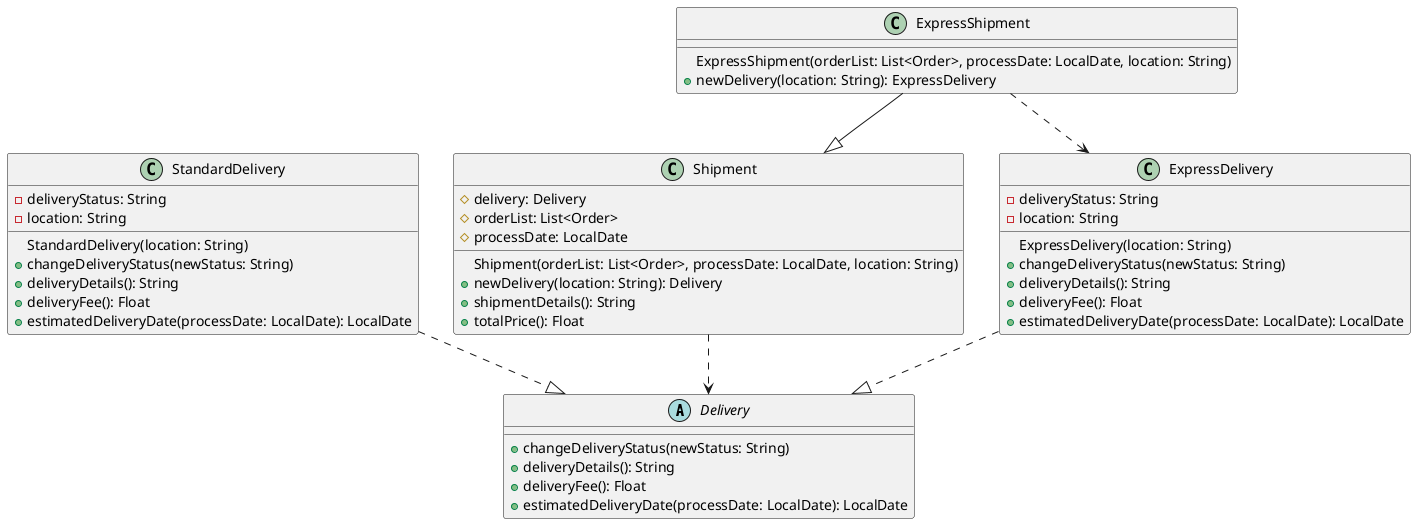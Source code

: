 @startuml
abstract class Delivery
{

    + changeDeliveryStatus(newStatus: String)
    + deliveryDetails(): String
    + deliveryFee(): Float
    + estimatedDeliveryDate(processDate: LocalDate): LocalDate
}


class StandardDelivery
{

    StandardDelivery(location: String)
    - deliveryStatus: String
    - location: String
    + changeDeliveryStatus(newStatus: String)
    + deliveryDetails(): String
    + deliveryFee(): Float
    + estimatedDeliveryDate(processDate: LocalDate): LocalDate
}
StandardDelivery ..|> Delivery

class Shipment
{

    Shipment(orderList: List<Order>, processDate: LocalDate, location: String)
    # delivery: Delivery
    # orderList: List<Order>
    # processDate: LocalDate
    + newDelivery(location: String): Delivery
    + shipmentDetails(): String
    + totalPrice(): Float
}


class ExpressDelivery
{

    ExpressDelivery(location: String)
    - deliveryStatus: String
    - location: String
    + changeDeliveryStatus(newStatus: String)
    + deliveryDetails(): String
    + deliveryFee(): Float
    + estimatedDeliveryDate(processDate: LocalDate): LocalDate
}
ExpressDelivery ..|> Delivery

class ExpressShipment
{

    ExpressShipment(orderList: List<Order>, processDate: LocalDate, location: String)
    + newDelivery(location: String): ExpressDelivery
}
ExpressShipment --|> Shipment




Shipment ..> Delivery


ExpressShipment ..> ExpressDelivery
@enduml